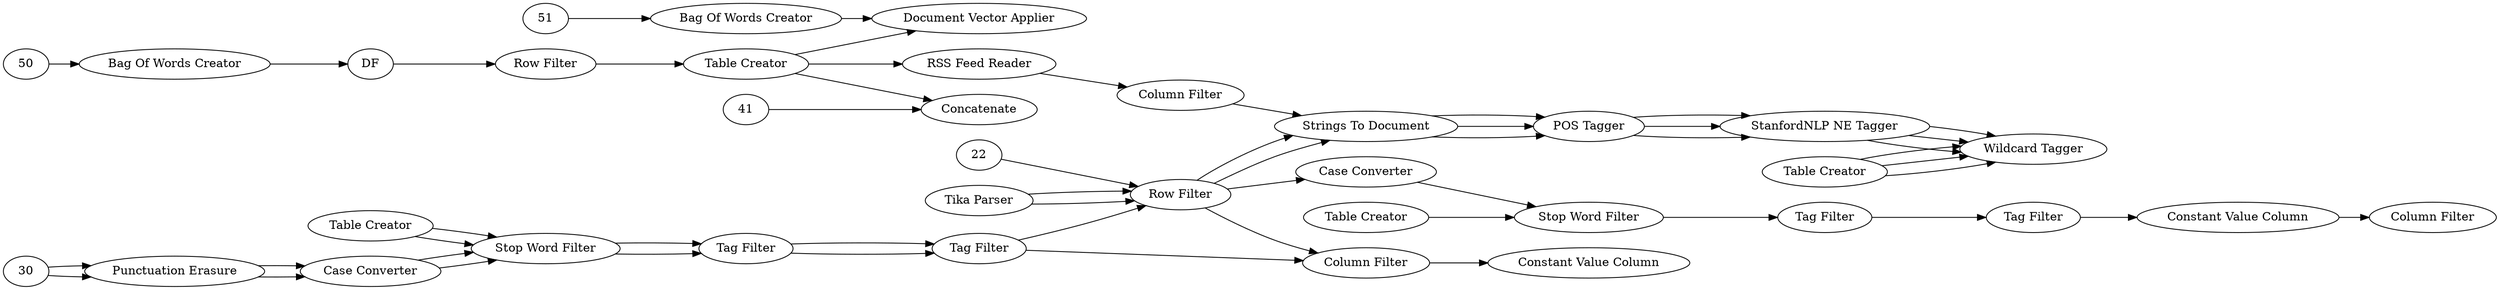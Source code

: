 digraph {
	34 [label=DF]
	35 [label="Bag Of Words Creator"]
	42 [label="Document Vector"]
	45 [label="Document Vector Applier"]
	46 [label="Row Filter"]
	48 [label="Bag Of Words Creator"]
	33 [label=Concatenate]
	12 [label="Punctuation Erasure"]
	15 [label="Stop Word Filter"]
	16 [label="Case Converter"]
	17 [label="Tag Filter"]
	19 [label="Table Creator"]
	20 [label="Tag Filter"]
	5 [label="Strings To Document"]
	7 [label="POS Tagger"]
	9 [label="StanfordNLP NE Tagger"]
	10 [label="Wildcard Tagger"]
	11 [label="Table Creator"]
	42 [label="Table Creator"]
	53 [label="RSS Feed Reader"]
	60 [label="Column Filter"]
	23 [label="Constant Value Column"]
	24 [label="Column Filter"]
	12 [label="Constant Value Column"]
	25 [label="Table Creator"]
	26 [label="Tag Filter"]
	27 [label="Punctuation Erasure"]
	28 [label="Stop Word Filter"]
	29 [label="Case Converter"]
	4 [label="Tika Parser"]
	5 [label="Strings To Document"]
	7 [label="POS Tagger"]
	9 [label="StanfordNLP NE Tagger"]
	10 [label="Wildcard Tagger"]
	11 [label="Table Creator"]
	12 [label="Row Filter"]
	31 [label="Tag Filter"]
	32 [label="Column Filter"]
	13 [label="Constant Value Column"]
	25 [label="Table Creator"]
	26 [label="Tag Filter"]
	27 [label="Punctuation Erasure"]
	28 [label="Stop Word Filter"]
	29 [label="Case Converter"]
	4 [label="Tika Parser"]
	5 [label="Strings To Document"]
	7 [label="POS Tagger"]
	9 [label="StanfordNLP NE Tagger"]
	10 [label="Wildcard Tagger"]
	11 [label="Table Creator"]
	12 [label="Row Filter"]
	31 [label="Tag Filter"]
	32 [label="Column Filter"]
	5 -> 7
	7 -> 9
	9 -> 10
	11 -> 10
	42 -> 53
	53 -> 60
	60 -> 5
	12 -> 16
	15 -> 17
	16 -> 15
	17 -> 20
	19 -> 15
	20 -> 23
	22 -> 12
	23 -> 24
	4 -> 12
	5 -> 7
	7 -> 9
	9 -> 10
	11 -> 10
	12 -> 5
	12 -> 32
	25 -> 28
	26 -> 31
	27 -> 29
	28 -> 26
	29 -> 28
	30 -> 27
	31 -> 12
	41 -> 33
	42 -> 33
	4 -> 12
	5 -> 7
	7 -> 9
	9 -> 10
	11 -> 10
	12 -> 5
	25 -> 28
	26 -> 31
	27 -> 29
	28 -> 26
	29 -> 28
	30 -> 27
	31 -> 32
	32 -> 13
	34 -> 46
	35 -> 34
	42 -> 45
	46 -> 42
	48 -> 45
	50 -> 35
	51 -> 48
	rankdir=LR
}
